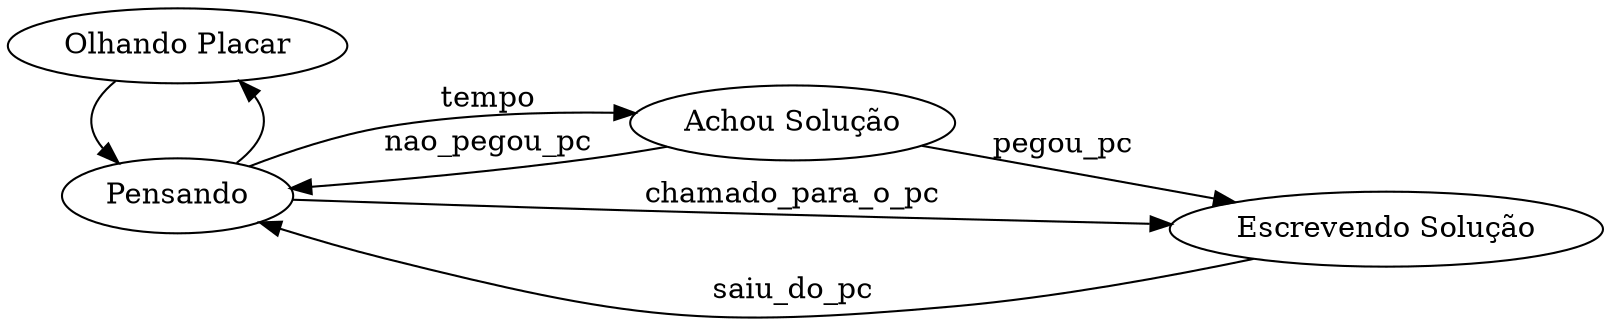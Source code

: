 digraph {
	rankdir = LR;
	{ rank=same; pensando; placar }
	pensando [label="Pensando"];
	solucao [label="Achou Solução"];
	escrevendo [label="Escrevendo Solução"];
	placar [label="Olhando Placar"]

	solucao -> escrevendo [label="pegou_pc"]
	solucao -> pensando [label="nao_pegou_pc"]
	pensando -> solucao [label="tempo"]
	escrevendo -> pensando [label="saiu_do_pc"]
	pensando -> escrevendo [label="chamado_para_o_pc"]

	pensando -> placar
	placar -> pensando
} 
